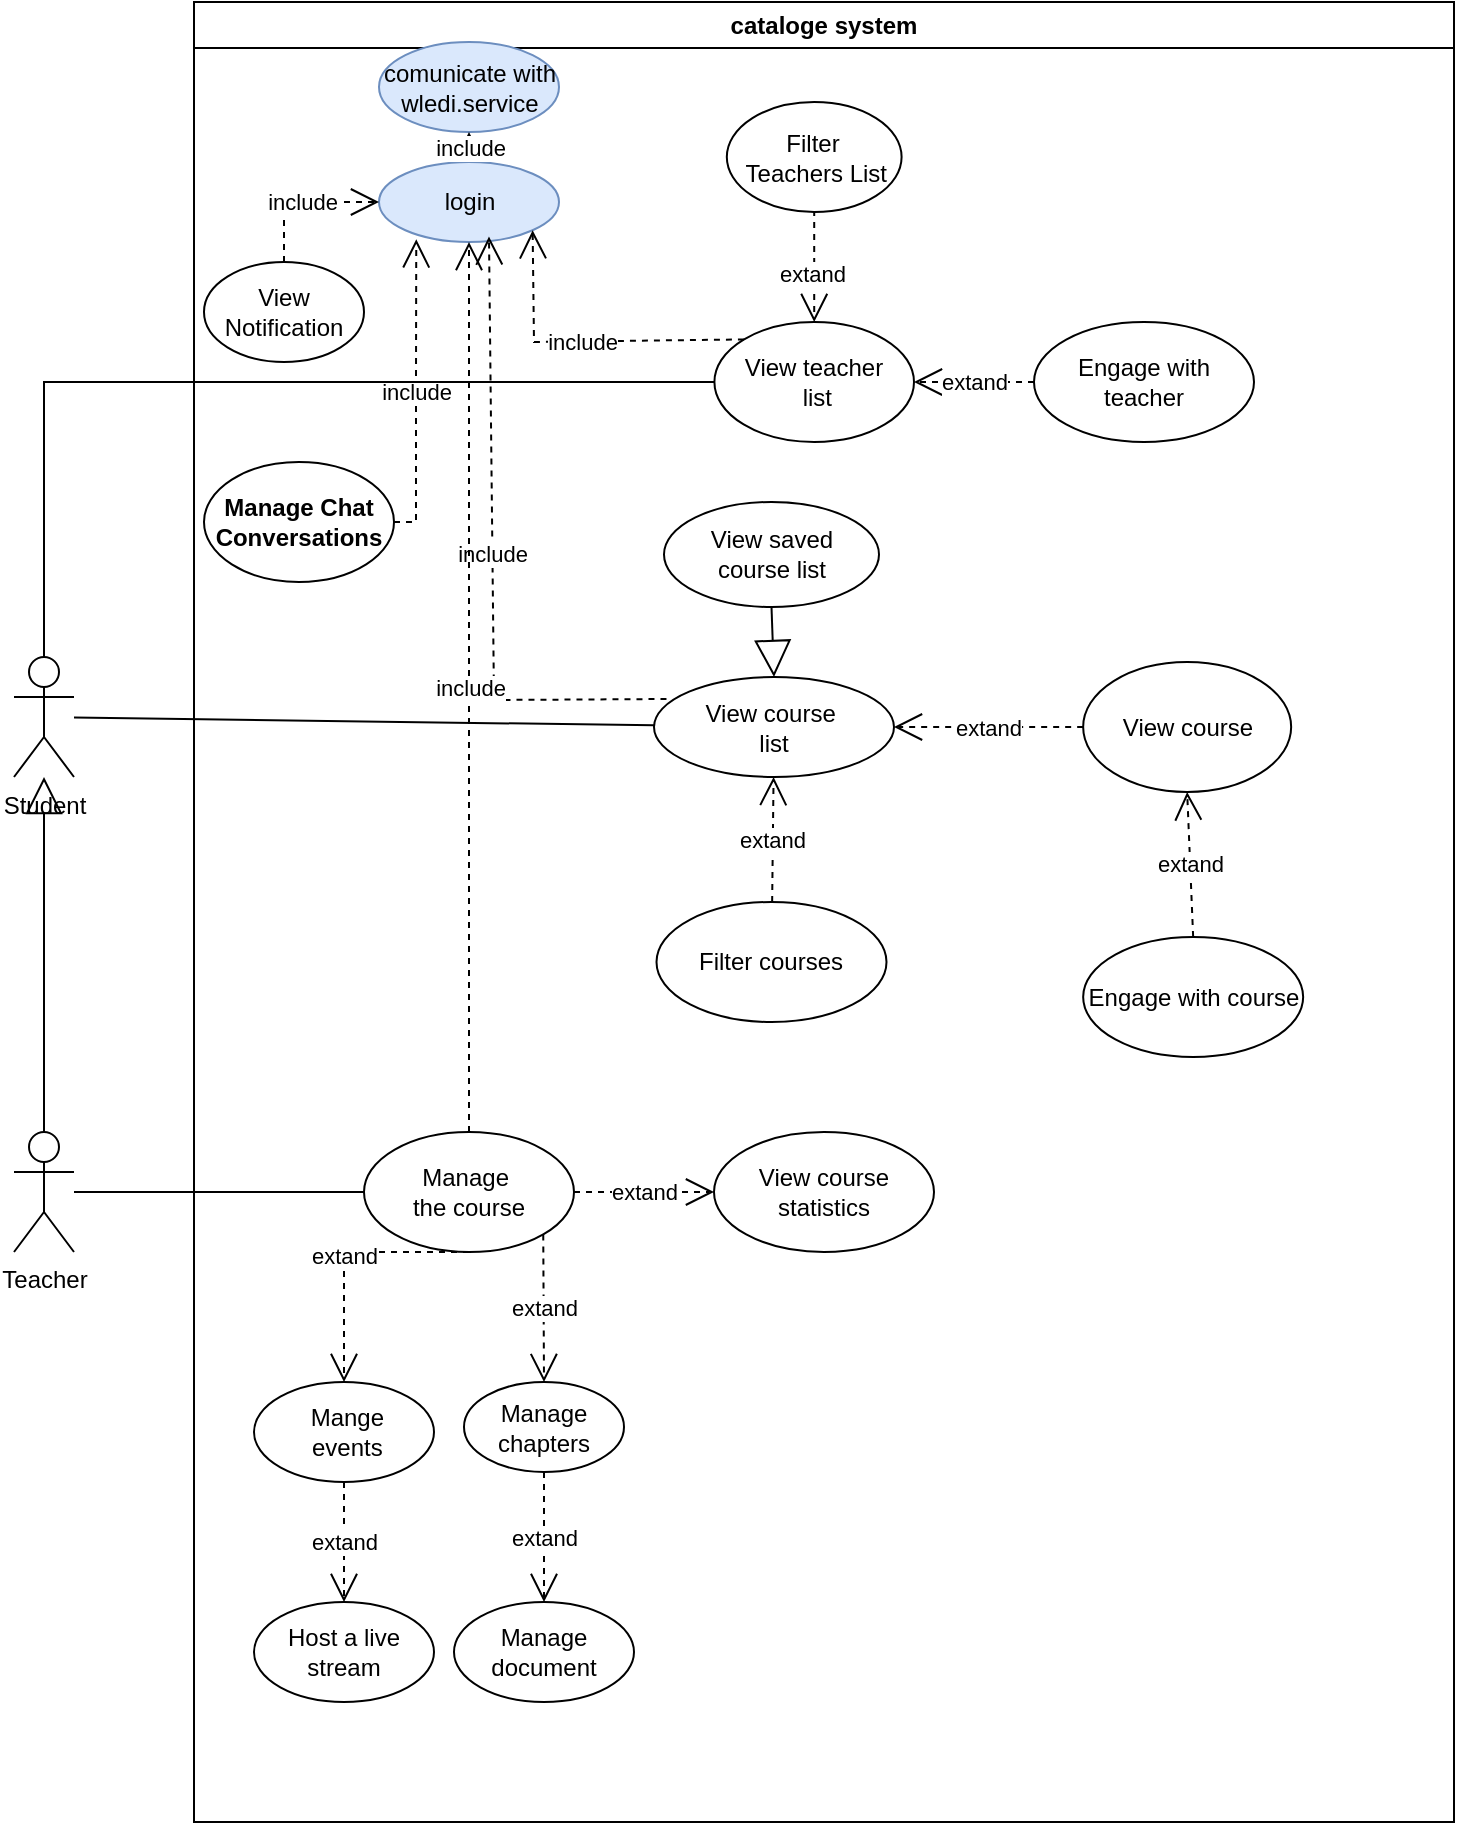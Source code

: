 <mxfile version="24.7.7">
  <diagram name="Page-1" id="SzHzPwQ4UlkWMSZUTKHr">
    <mxGraphModel dx="1380" dy="747" grid="1" gridSize="10" guides="1" tooltips="1" connect="1" arrows="1" fold="1" page="1" pageScale="1" pageWidth="827" pageHeight="1169" math="0" shadow="0">
      <root>
        <mxCell id="0" />
        <mxCell id="1" parent="0" />
        <mxCell id="7-QTB2i3PnKzkWgtio7F-1" value="Teacher" style="shape=umlActor;verticalLabelPosition=bottom;verticalAlign=top;html=1;" parent="1" vertex="1">
          <mxGeometry x="40" y="585" width="30" height="60" as="geometry" />
        </mxCell>
        <mxCell id="7-QTB2i3PnKzkWgtio7F-2" value="cataloge system" style="swimlane;whiteSpace=wrap;html=1;" parent="1" vertex="1">
          <mxGeometry x="130" y="20" width="630" height="910" as="geometry" />
        </mxCell>
        <mxCell id="7-QTB2i3PnKzkWgtio7F-3" value="login" style="ellipse;whiteSpace=wrap;html=1;fillColor=#dae8fc;strokeColor=#6c8ebf;" parent="7-QTB2i3PnKzkWgtio7F-2" vertex="1">
          <mxGeometry x="92.5" y="80" width="90" height="40" as="geometry" />
        </mxCell>
        <mxCell id="7-QTB2i3PnKzkWgtio7F-5" value="comunicate with wledi.service" style="ellipse;whiteSpace=wrap;html=1;fillColor=#dae8fc;strokeColor=#6c8ebf;" parent="7-QTB2i3PnKzkWgtio7F-2" vertex="1">
          <mxGeometry x="92.5" y="20" width="90" height="45" as="geometry" />
        </mxCell>
        <mxCell id="7-QTB2i3PnKzkWgtio7F-4" value="include" style="endArrow=open;endSize=12;dashed=1;html=1;rounded=0;" parent="7-QTB2i3PnKzkWgtio7F-2" source="7-QTB2i3PnKzkWgtio7F-3" target="7-QTB2i3PnKzkWgtio7F-5" edge="1">
          <mxGeometry width="160" relative="1" as="geometry">
            <mxPoint x="290" y="100" as="sourcePoint" />
            <mxPoint x="450" y="100" as="targetPoint" />
          </mxGeometry>
        </mxCell>
        <mxCell id="7-QTB2i3PnKzkWgtio7F-10" value="View course&amp;nbsp;&lt;div&gt;list&lt;/div&gt;" style="ellipse;whiteSpace=wrap;html=1;" parent="7-QTB2i3PnKzkWgtio7F-2" vertex="1">
          <mxGeometry x="230" y="337.5" width="120" height="50" as="geometry" />
        </mxCell>
        <mxCell id="7-QTB2i3PnKzkWgtio7F-11" value="include" style="endArrow=open;endSize=12;dashed=1;html=1;rounded=0;entryX=0.611;entryY=0.931;entryDx=0;entryDy=0;entryPerimeter=0;exitX=0.052;exitY=0.22;exitDx=0;exitDy=0;exitPerimeter=0;" parent="7-QTB2i3PnKzkWgtio7F-2" source="7-QTB2i3PnKzkWgtio7F-10" target="7-QTB2i3PnKzkWgtio7F-3" edge="1">
          <mxGeometry width="160" relative="1" as="geometry">
            <mxPoint x="100" y="200" as="sourcePoint" />
            <mxPoint x="150" y="130" as="targetPoint" />
            <Array as="points">
              <mxPoint x="150" y="349" />
            </Array>
          </mxGeometry>
        </mxCell>
        <mxCell id="7-QTB2i3PnKzkWgtio7F-12" value="Filter courses" style="ellipse;whiteSpace=wrap;html=1;" parent="7-QTB2i3PnKzkWgtio7F-2" vertex="1">
          <mxGeometry x="231.25" y="450" width="115" height="60" as="geometry" />
        </mxCell>
        <mxCell id="7-QTB2i3PnKzkWgtio7F-14" value="extand" style="endArrow=open;endSize=12;dashed=1;html=1;rounded=0;" parent="7-QTB2i3PnKzkWgtio7F-2" source="7-QTB2i3PnKzkWgtio7F-12" target="7-QTB2i3PnKzkWgtio7F-10" edge="1">
          <mxGeometry width="160" relative="1" as="geometry">
            <mxPoint x="136" y="437.5" as="sourcePoint" />
            <mxPoint x="296" y="437.5" as="targetPoint" />
          </mxGeometry>
        </mxCell>
        <mxCell id="7-QTB2i3PnKzkWgtio7F-23" value="Manage&amp;nbsp;&lt;div&gt;the course&lt;/div&gt;" style="ellipse;whiteSpace=wrap;html=1;" parent="7-QTB2i3PnKzkWgtio7F-2" vertex="1">
          <mxGeometry x="85" y="565" width="105" height="60" as="geometry" />
        </mxCell>
        <mxCell id="7-QTB2i3PnKzkWgtio7F-26" value="&amp;nbsp;Mange&lt;div&gt;&amp;nbsp;events&lt;/div&gt;" style="ellipse;whiteSpace=wrap;html=1;" parent="7-QTB2i3PnKzkWgtio7F-2" vertex="1">
          <mxGeometry x="30" y="690" width="90" height="50" as="geometry" />
        </mxCell>
        <mxCell id="7-QTB2i3PnKzkWgtio7F-29" value="extand" style="endArrow=open;endSize=12;dashed=1;html=1;rounded=0;exitX=0.5;exitY=1;exitDx=0;exitDy=0;" parent="7-QTB2i3PnKzkWgtio7F-2" source="7-QTB2i3PnKzkWgtio7F-23" target="7-QTB2i3PnKzkWgtio7F-26" edge="1">
          <mxGeometry width="160" relative="1" as="geometry">
            <mxPoint x="330" y="625" as="sourcePoint" />
            <mxPoint x="438" y="673" as="targetPoint" />
            <Array as="points">
              <mxPoint x="75" y="625" />
            </Array>
          </mxGeometry>
        </mxCell>
        <mxCell id="7-QTB2i3PnKzkWgtio7F-28" value="extand" style="endArrow=open;endSize=12;dashed=1;html=1;rounded=0;entryX=0.5;entryY=0;entryDx=0;entryDy=0;" parent="7-QTB2i3PnKzkWgtio7F-2" source="7-QTB2i3PnKzkWgtio7F-68" target="7-QTB2i3PnKzkWgtio7F-30" edge="1">
          <mxGeometry width="160" relative="1" as="geometry">
            <mxPoint x="410" y="680" as="sourcePoint" />
            <mxPoint x="185" y="790" as="targetPoint" />
          </mxGeometry>
        </mxCell>
        <mxCell id="7-QTB2i3PnKzkWgtio7F-30" value="Manage document" style="ellipse;whiteSpace=wrap;html=1;" parent="7-QTB2i3PnKzkWgtio7F-2" vertex="1">
          <mxGeometry x="130" y="800" width="90" height="50" as="geometry" />
        </mxCell>
        <mxCell id="7-QTB2i3PnKzkWgtio7F-39" value="Host a live stream" style="ellipse;whiteSpace=wrap;html=1;" parent="7-QTB2i3PnKzkWgtio7F-2" vertex="1">
          <mxGeometry x="30" y="800" width="90" height="50" as="geometry" />
        </mxCell>
        <mxCell id="7-QTB2i3PnKzkWgtio7F-40" value="extand" style="endArrow=open;endSize=12;dashed=1;html=1;rounded=0;exitX=0.5;exitY=1;exitDx=0;exitDy=0;" parent="7-QTB2i3PnKzkWgtio7F-2" source="7-QTB2i3PnKzkWgtio7F-26" target="7-QTB2i3PnKzkWgtio7F-39" edge="1">
          <mxGeometry width="160" relative="1" as="geometry">
            <mxPoint x="330.441" y="725.719" as="sourcePoint" />
            <mxPoint x="383" y="804.29" as="targetPoint" />
          </mxGeometry>
        </mxCell>
        <mxCell id="7-QTB2i3PnKzkWgtio7F-41" value="include" style="endArrow=open;endSize=12;dashed=1;html=1;rounded=0;" parent="7-QTB2i3PnKzkWgtio7F-2" source="7-QTB2i3PnKzkWgtio7F-23" target="7-QTB2i3PnKzkWgtio7F-3" edge="1">
          <mxGeometry width="160" relative="1" as="geometry">
            <mxPoint x="155" y="260" as="sourcePoint" />
            <mxPoint x="155" y="180" as="targetPoint" />
          </mxGeometry>
        </mxCell>
        <mxCell id="7-QTB2i3PnKzkWgtio7F-64" value="Engage with course" style="ellipse;whiteSpace=wrap;html=1;" parent="7-QTB2i3PnKzkWgtio7F-2" vertex="1">
          <mxGeometry x="444.58" y="467.5" width="110" height="60" as="geometry" />
        </mxCell>
        <mxCell id="7-QTB2i3PnKzkWgtio7F-68" value="Manage chapters" style="ellipse;whiteSpace=wrap;html=1;" parent="7-QTB2i3PnKzkWgtio7F-2" vertex="1">
          <mxGeometry x="135" y="690" width="80" height="45" as="geometry" />
        </mxCell>
        <mxCell id="7-QTB2i3PnKzkWgtio7F-69" value="extand" style="endArrow=open;endSize=12;dashed=1;html=1;rounded=0;exitX=1;exitY=1;exitDx=0;exitDy=0;" parent="7-QTB2i3PnKzkWgtio7F-2" source="7-QTB2i3PnKzkWgtio7F-23" target="7-QTB2i3PnKzkWgtio7F-68" edge="1">
          <mxGeometry width="160" relative="1" as="geometry">
            <mxPoint x="380" y="600" as="sourcePoint" />
            <mxPoint x="492" y="790" as="targetPoint" />
          </mxGeometry>
        </mxCell>
        <mxCell id="aU6ynQUBwUIpJQbEk_p2-1" value="View course" style="ellipse;whiteSpace=wrap;html=1;" parent="7-QTB2i3PnKzkWgtio7F-2" vertex="1">
          <mxGeometry x="444.58" y="330" width="104" height="65" as="geometry" />
        </mxCell>
        <mxCell id="aU6ynQUBwUIpJQbEk_p2-2" value="extand" style="endArrow=open;endSize=12;dashed=1;html=1;rounded=0;" parent="7-QTB2i3PnKzkWgtio7F-2" source="aU6ynQUBwUIpJQbEk_p2-1" target="7-QTB2i3PnKzkWgtio7F-10" edge="1">
          <mxGeometry width="160" relative="1" as="geometry">
            <mxPoint x="396" y="435" as="sourcePoint" />
            <mxPoint x="398" y="360" as="targetPoint" />
          </mxGeometry>
        </mxCell>
        <mxCell id="aU6ynQUBwUIpJQbEk_p2-4" value="extand" style="endArrow=open;endSize=12;dashed=1;html=1;rounded=0;exitX=0.5;exitY=0;exitDx=0;exitDy=0;entryX=0.5;entryY=1;entryDx=0;entryDy=0;" parent="7-QTB2i3PnKzkWgtio7F-2" source="7-QTB2i3PnKzkWgtio7F-64" target="aU6ynQUBwUIpJQbEk_p2-1" edge="1">
          <mxGeometry width="160" relative="1" as="geometry">
            <mxPoint x="801" y="427.5" as="sourcePoint" />
            <mxPoint x="726.0" y="362.5" as="targetPoint" />
          </mxGeometry>
        </mxCell>
        <mxCell id="aU6ynQUBwUIpJQbEk_p2-8" value="View course&lt;div&gt;statistics&lt;/div&gt;" style="ellipse;whiteSpace=wrap;html=1;" parent="7-QTB2i3PnKzkWgtio7F-2" vertex="1">
          <mxGeometry x="260" y="565" width="110" height="60" as="geometry" />
        </mxCell>
        <mxCell id="aU6ynQUBwUIpJQbEk_p2-10" value="extand" style="endArrow=open;endSize=12;dashed=1;html=1;rounded=0;exitX=1;exitY=0.5;exitDx=0;exitDy=0;entryX=0;entryY=0.5;entryDx=0;entryDy=0;" parent="7-QTB2i3PnKzkWgtio7F-2" source="7-QTB2i3PnKzkWgtio7F-23" target="aU6ynQUBwUIpJQbEk_p2-8" edge="1">
          <mxGeometry width="160" relative="1" as="geometry">
            <mxPoint x="239" y="600" as="sourcePoint" />
            <mxPoint x="241" y="679" as="targetPoint" />
          </mxGeometry>
        </mxCell>
        <mxCell id="aU6ynQUBwUIpJQbEk_p2-11" value="View teacher&lt;div&gt;&amp;nbsp;list&lt;/div&gt;" style="ellipse;whiteSpace=wrap;html=1;" parent="7-QTB2i3PnKzkWgtio7F-2" vertex="1">
          <mxGeometry x="260.21" y="160" width="99.79" height="60" as="geometry" />
        </mxCell>
        <mxCell id="aU6ynQUBwUIpJQbEk_p2-14" value="" style="endArrow=open;endSize=12;dashed=1;html=1;rounded=0;entryX=0.5;entryY=0;entryDx=0;entryDy=0;exitX=0.5;exitY=0;exitDx=0;exitDy=0;" parent="7-QTB2i3PnKzkWgtio7F-2" source="aU6ynQUBwUIpJQbEk_p2-15" target="aU6ynQUBwUIpJQbEk_p2-11" edge="1">
          <mxGeometry width="160" relative="1" as="geometry">
            <mxPoint x="550.37" y="370" as="sourcePoint" />
            <mxPoint x="549.37" y="290" as="targetPoint" />
          </mxGeometry>
        </mxCell>
        <mxCell id="aU6ynQUBwUIpJQbEk_p2-21" value="extand" style="edgeLabel;html=1;align=center;verticalAlign=middle;resizable=0;points=[];" parent="aU6ynQUBwUIpJQbEk_p2-14" vertex="1" connectable="0">
          <mxGeometry x="0.567" y="-1" relative="1" as="geometry">
            <mxPoint as="offset" />
          </mxGeometry>
        </mxCell>
        <mxCell id="aU6ynQUBwUIpJQbEk_p2-15" value="Filter&lt;div&gt;&amp;nbsp;Teachers List&lt;/div&gt;" style="ellipse;whiteSpace=wrap;html=1;" parent="7-QTB2i3PnKzkWgtio7F-2" vertex="1">
          <mxGeometry x="266.41" y="50" width="87.39" height="55" as="geometry" />
        </mxCell>
        <mxCell id="aU6ynQUBwUIpJQbEk_p2-16" value="&lt;div&gt;Engage with teacher&lt;br&gt;&lt;/div&gt;" style="ellipse;whiteSpace=wrap;html=1;" parent="7-QTB2i3PnKzkWgtio7F-2" vertex="1">
          <mxGeometry x="420" y="160" width="110" height="60" as="geometry" />
        </mxCell>
        <mxCell id="aU6ynQUBwUIpJQbEk_p2-17" value="extand" style="endArrow=open;endSize=12;dashed=1;html=1;rounded=0;exitX=0;exitY=0.5;exitDx=0;exitDy=0;entryX=1;entryY=0.5;entryDx=0;entryDy=0;" parent="7-QTB2i3PnKzkWgtio7F-2" source="aU6ynQUBwUIpJQbEk_p2-16" target="aU6ynQUBwUIpJQbEk_p2-11" edge="1">
          <mxGeometry width="160" relative="1" as="geometry">
            <mxPoint x="1026.42" y="162" as="sourcePoint" />
            <mxPoint x="721.71" y="130" as="targetPoint" />
          </mxGeometry>
        </mxCell>
        <mxCell id="aU6ynQUBwUIpJQbEk_p2-18" value="include" style="endArrow=open;endSize=12;dashed=1;html=1;rounded=0;exitX=0;exitY=0;exitDx=0;exitDy=0;entryX=1;entryY=1;entryDx=0;entryDy=0;" parent="7-QTB2i3PnKzkWgtio7F-2" source="aU6ynQUBwUIpJQbEk_p2-11" target="7-QTB2i3PnKzkWgtio7F-3" edge="1">
          <mxGeometry width="160" relative="1" as="geometry">
            <mxPoint x="213" y="335" as="sourcePoint" />
            <mxPoint x="155" y="180" as="targetPoint" />
            <Array as="points">
              <mxPoint x="170" y="170" />
            </Array>
          </mxGeometry>
        </mxCell>
        <mxCell id="aU6ynQUBwUIpJQbEk_p2-19" value="View saved&lt;div&gt;course list&lt;/div&gt;" style="ellipse;whiteSpace=wrap;html=1;" parent="7-QTB2i3PnKzkWgtio7F-2" vertex="1">
          <mxGeometry x="235" y="250" width="107.5" height="52.5" as="geometry" />
        </mxCell>
        <mxCell id="aU6ynQUBwUIpJQbEk_p2-20" value="" style="endArrow=block;endSize=16;endFill=0;html=1;rounded=0;exitX=0.5;exitY=1;exitDx=0;exitDy=0;entryX=0.5;entryY=0;entryDx=0;entryDy=0;" parent="7-QTB2i3PnKzkWgtio7F-2" source="aU6ynQUBwUIpJQbEk_p2-19" target="7-QTB2i3PnKzkWgtio7F-10" edge="1">
          <mxGeometry width="160" relative="1" as="geometry">
            <mxPoint x="342.5" y="420" as="sourcePoint" />
            <mxPoint x="502.5" y="420" as="targetPoint" />
          </mxGeometry>
        </mxCell>
        <mxCell id="aU6ynQUBwUIpJQbEk_p2-22" value="View Notification" style="ellipse;whiteSpace=wrap;html=1;" parent="7-QTB2i3PnKzkWgtio7F-2" vertex="1">
          <mxGeometry x="5" y="130" width="80" height="50" as="geometry" />
        </mxCell>
        <mxCell id="aU6ynQUBwUIpJQbEk_p2-23" value="&lt;p&gt;&lt;strong&gt;Manage Chat Conversations&lt;/strong&gt;&lt;/p&gt;&lt;p&gt;&lt;/p&gt;" style="ellipse;whiteSpace=wrap;html=1;" parent="7-QTB2i3PnKzkWgtio7F-2" vertex="1">
          <mxGeometry x="5" y="230" width="95" height="60" as="geometry" />
        </mxCell>
        <mxCell id="aU6ynQUBwUIpJQbEk_p2-24" value="include" style="endArrow=open;endSize=12;dashed=1;html=1;rounded=0;exitX=0.5;exitY=0;exitDx=0;exitDy=0;entryX=0;entryY=0.5;entryDx=0;entryDy=0;" parent="7-QTB2i3PnKzkWgtio7F-2" source="aU6ynQUBwUIpJQbEk_p2-22" target="7-QTB2i3PnKzkWgtio7F-3" edge="1">
          <mxGeometry width="160" relative="1" as="geometry">
            <mxPoint x="92.5" y="555" as="sourcePoint" />
            <mxPoint x="92.5" y="110" as="targetPoint" />
            <Array as="points">
              <mxPoint x="45" y="100" />
            </Array>
          </mxGeometry>
        </mxCell>
        <mxCell id="aU6ynQUBwUIpJQbEk_p2-25" value="include" style="endArrow=open;endSize=12;dashed=1;html=1;rounded=0;exitX=1;exitY=0.5;exitDx=0;exitDy=0;entryX=0.207;entryY=0.967;entryDx=0;entryDy=0;entryPerimeter=0;" parent="7-QTB2i3PnKzkWgtio7F-2" source="aU6ynQUBwUIpJQbEk_p2-23" target="7-QTB2i3PnKzkWgtio7F-3" edge="1">
          <mxGeometry width="160" relative="1" as="geometry">
            <mxPoint x="55" y="140" as="sourcePoint" />
            <mxPoint x="103" y="110" as="targetPoint" />
            <Array as="points">
              <mxPoint x="111" y="260" />
              <mxPoint x="111" y="190" />
            </Array>
          </mxGeometry>
        </mxCell>
        <mxCell id="7-QTB2i3PnKzkWgtio7F-42" value="" style="endArrow=none;html=1;rounded=0;" parent="1" source="7-QTB2i3PnKzkWgtio7F-1" target="7-QTB2i3PnKzkWgtio7F-23" edge="1">
          <mxGeometry width="50" height="50" relative="1" as="geometry">
            <mxPoint x="350" y="670" as="sourcePoint" />
            <mxPoint x="400" y="620" as="targetPoint" />
          </mxGeometry>
        </mxCell>
        <mxCell id="7-QTB2i3PnKzkWgtio7F-43" value="Student" style="shape=umlActor;verticalLabelPosition=bottom;verticalAlign=top;html=1;" parent="1" vertex="1">
          <mxGeometry x="40" y="347.5" width="30" height="60" as="geometry" />
        </mxCell>
        <mxCell id="7-QTB2i3PnKzkWgtio7F-44" value="" style="endArrow=none;html=1;rounded=0;" parent="1" source="7-QTB2i3PnKzkWgtio7F-43" target="7-QTB2i3PnKzkWgtio7F-10" edge="1">
          <mxGeometry width="50" height="50" relative="1" as="geometry">
            <mxPoint x="350" y="500" as="sourcePoint" />
            <mxPoint x="400" y="450" as="targetPoint" />
          </mxGeometry>
        </mxCell>
        <mxCell id="7-QTB2i3PnKzkWgtio7F-45" value="" style="endArrow=block;endSize=16;endFill=0;html=1;rounded=0;exitX=0.5;exitY=0;exitDx=0;exitDy=0;exitPerimeter=0;" parent="1" source="7-QTB2i3PnKzkWgtio7F-1" target="7-QTB2i3PnKzkWgtio7F-43" edge="1">
          <mxGeometry width="160" relative="1" as="geometry">
            <mxPoint x="144" y="450" as="sourcePoint" />
            <mxPoint x="75" y="410" as="targetPoint" />
          </mxGeometry>
        </mxCell>
        <mxCell id="aU6ynQUBwUIpJQbEk_p2-13" value="" style="endArrow=none;html=1;rounded=0;entryX=0;entryY=0.5;entryDx=0;entryDy=0;exitX=0.5;exitY=0;exitDx=0;exitDy=0;exitPerimeter=0;" parent="1" source="7-QTB2i3PnKzkWgtio7F-43" target="aU6ynQUBwUIpJQbEk_p2-11" edge="1">
          <mxGeometry width="50" height="50" relative="1" as="geometry">
            <mxPoint x="222.5" y="244.37" as="sourcePoint" />
            <mxPoint x="435.5" y="245.37" as="targetPoint" />
            <Array as="points">
              <mxPoint x="55" y="210" />
            </Array>
          </mxGeometry>
        </mxCell>
      </root>
    </mxGraphModel>
  </diagram>
</mxfile>
